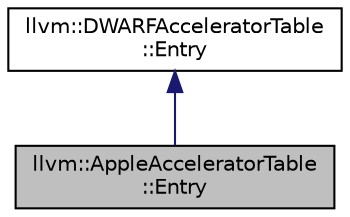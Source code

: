 digraph "llvm::AppleAcceleratorTable::Entry"
{
 // LATEX_PDF_SIZE
  bgcolor="transparent";
  edge [fontname="Helvetica",fontsize="10",labelfontname="Helvetica",labelfontsize="10"];
  node [fontname="Helvetica",fontsize="10",shape="box"];
  Node1 [label="llvm::AppleAcceleratorTable\l::Entry",height=0.2,width=0.4,color="black", fillcolor="grey75", style="filled", fontcolor="black",tooltip="Apple-specific implementation of an Accelerator Entry."];
  Node2 -> Node1 [dir="back",color="midnightblue",fontsize="10",style="solid",fontname="Helvetica"];
  Node2 [label="llvm::DWARFAcceleratorTable\l::Entry",height=0.2,width=0.4,color="black",URL="$classllvm_1_1DWARFAcceleratorTable_1_1Entry.html",tooltip="An abstract class representing a single entry in the accelerator tables."];
}
